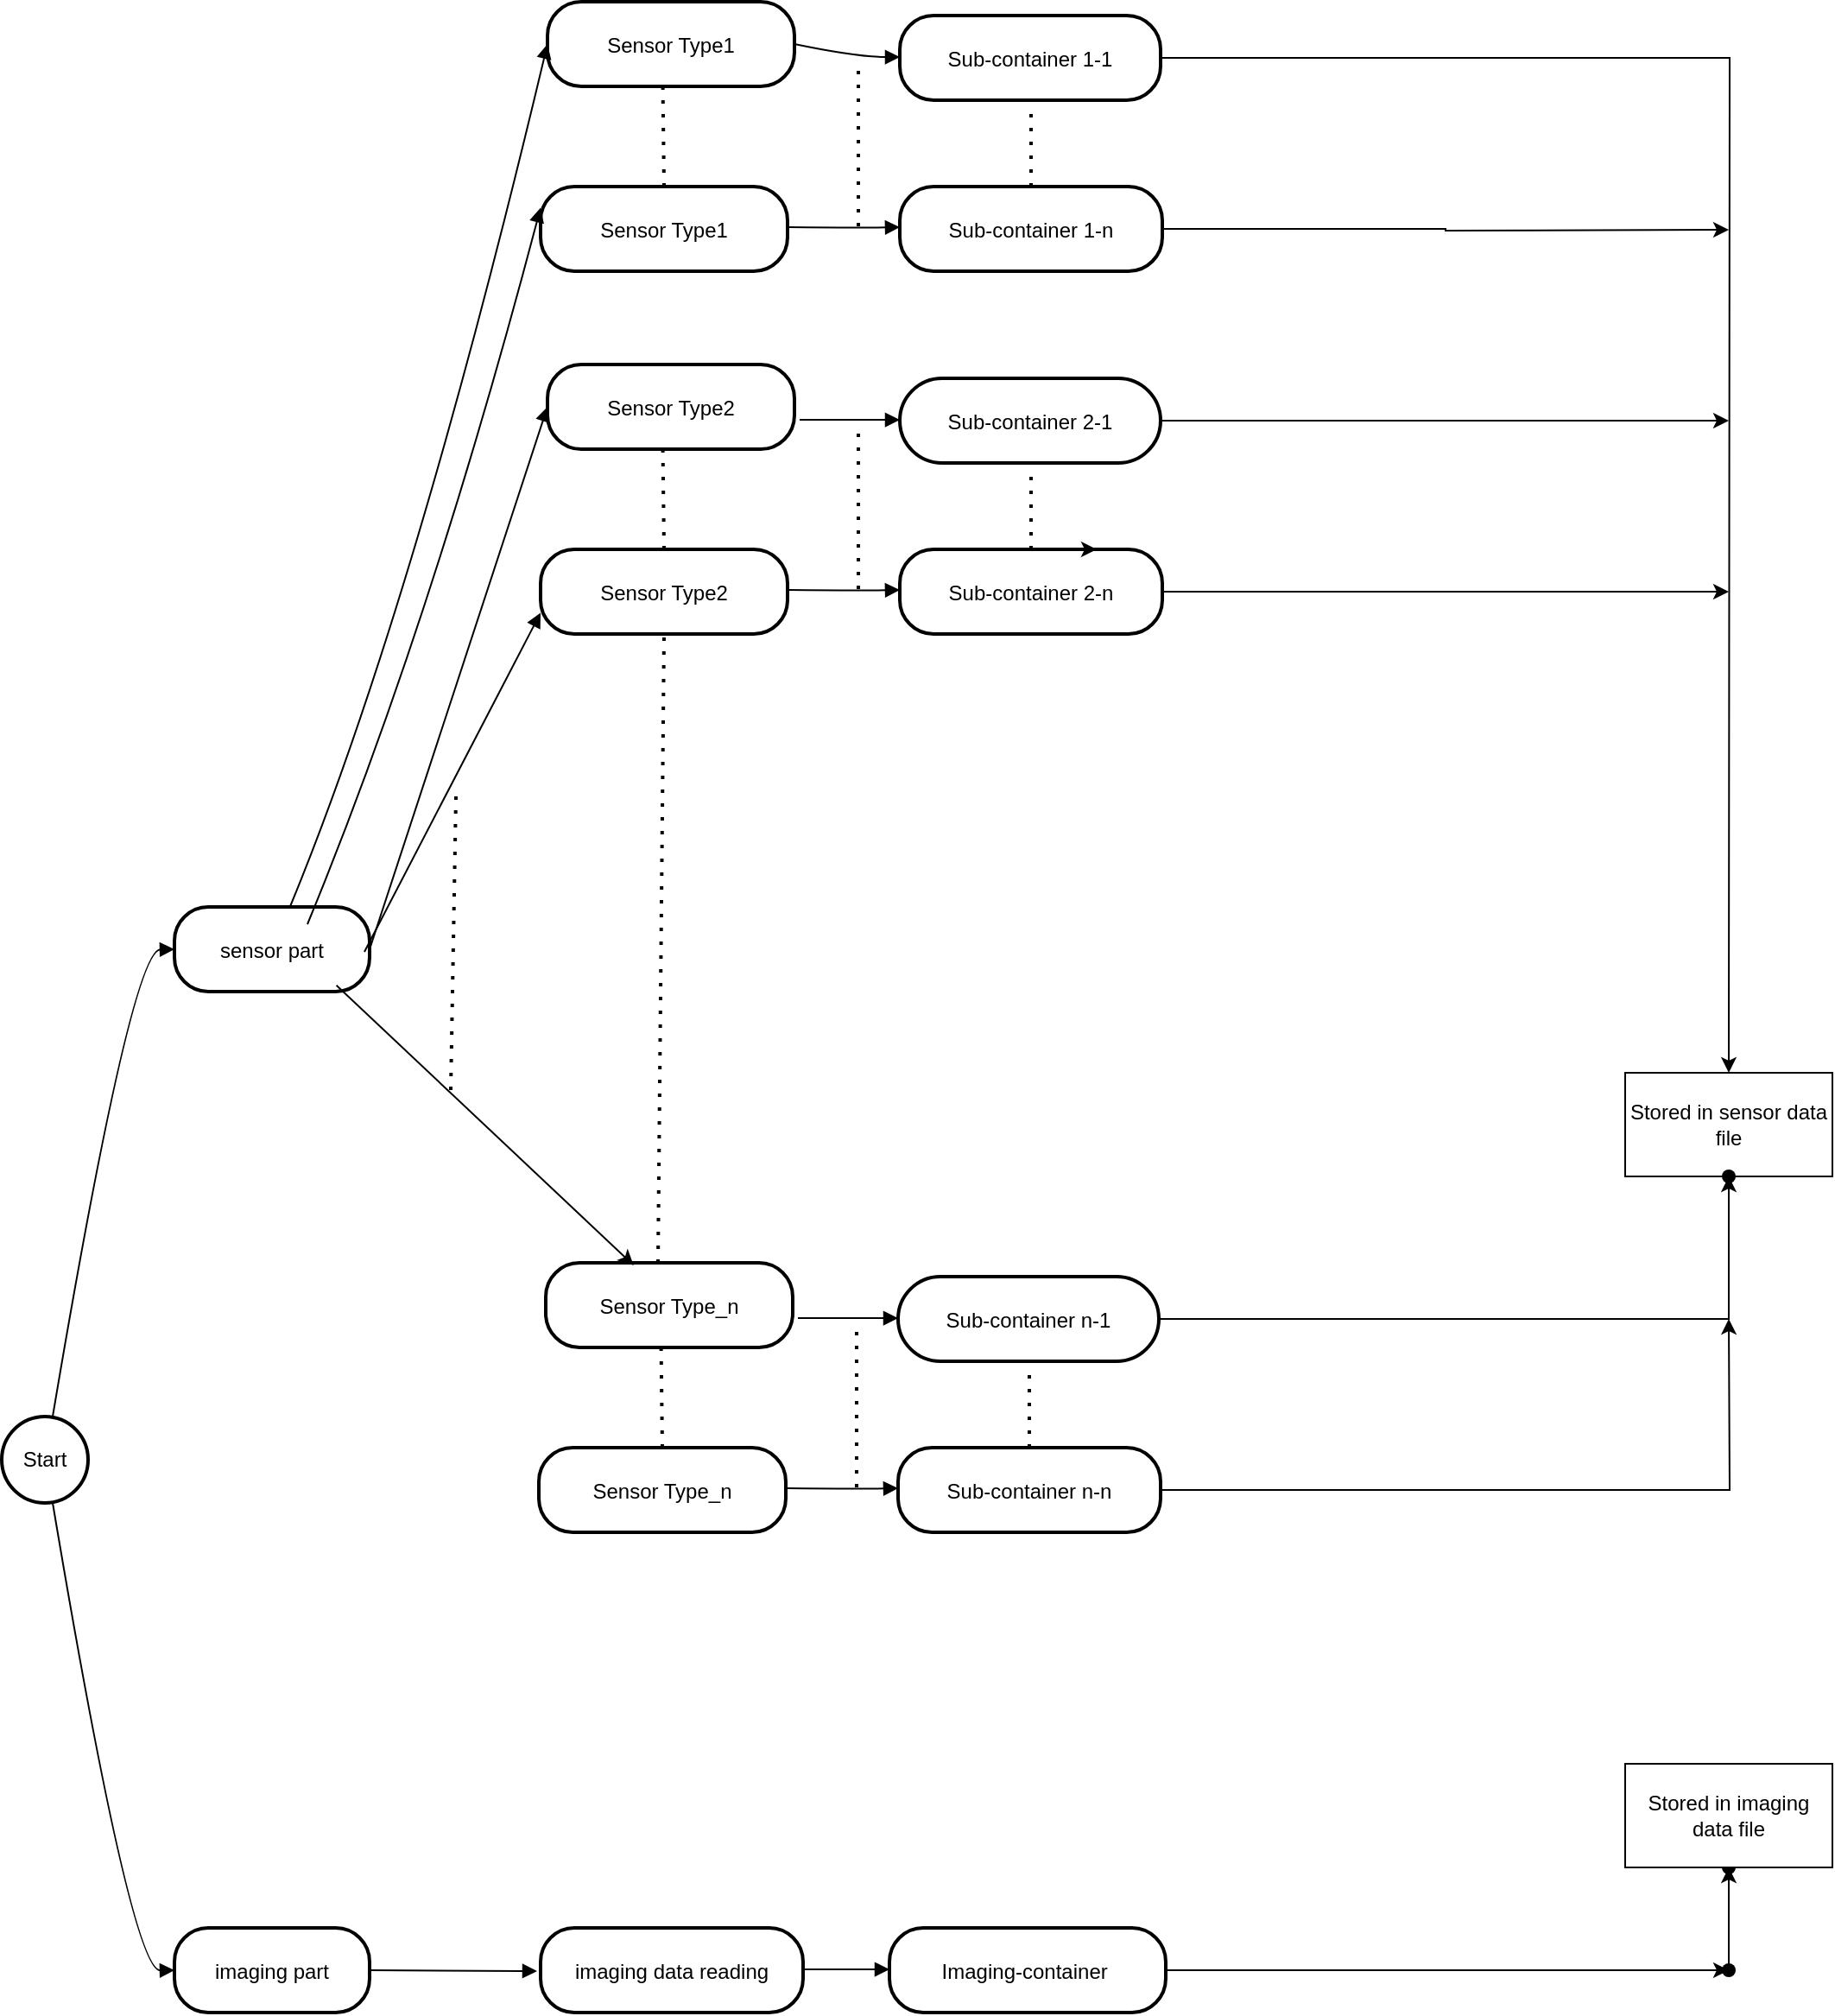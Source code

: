 <mxfile version="24.8.6">
  <diagram name="Page-1" id="jNC0EvJqq7e_pk2b44lq">
    <mxGraphModel grid="1" page="1" gridSize="10" guides="1" tooltips="1" connect="1" arrows="1" fold="1" pageScale="1" pageWidth="850" pageHeight="1100" math="0" shadow="0">
      <root>
        <mxCell id="0" />
        <mxCell id="1" parent="0" />
        <mxCell id="2" value="Start" style="ellipse;aspect=fixed;strokeWidth=2;whiteSpace=wrap;" vertex="1" parent="1">
          <mxGeometry x="40" y="-121" width="50" height="50" as="geometry" />
        </mxCell>
        <mxCell id="3" value="sensor part" style="rounded=1;arcSize=40;strokeWidth=2" vertex="1" parent="1">
          <mxGeometry x="140" y="-416" width="113" height="49" as="geometry" />
        </mxCell>
        <mxCell id="4" value="Sensor Type1" style="rounded=1;arcSize=40;strokeWidth=2" vertex="1" parent="1">
          <mxGeometry x="356" y="-940" width="143" height="49" as="geometry" />
        </mxCell>
        <mxCell id="6" value="Sub-container 1-1" style="rounded=1;arcSize=40;strokeWidth=2" vertex="1" parent="1">
          <mxGeometry x="560" y="-932" width="151" height="49" as="geometry" />
        </mxCell>
        <mxCell id="k0Hxsxa0OaygLSONsgg9-133" value="" style="edgeStyle=orthogonalEdgeStyle;rounded=0;orthogonalLoop=1;jettySize=auto;html=1;" edge="1" parent="1" source="7">
          <mxGeometry relative="1" as="geometry">
            <mxPoint x="1040" y="-808" as="targetPoint" />
          </mxGeometry>
        </mxCell>
        <mxCell id="7" value="Sub-container 1-n" style="rounded=1;arcSize=40;strokeWidth=2" vertex="1" parent="1">
          <mxGeometry x="560" y="-833" width="152" height="49" as="geometry" />
        </mxCell>
        <mxCell id="17" value="imaging part" style="rounded=1;arcSize=40;strokeWidth=2" vertex="1" parent="1">
          <mxGeometry x="140" y="175" width="113" height="49" as="geometry" />
        </mxCell>
        <mxCell id="20" value="imaging data reading" style="rounded=1;arcSize=40;strokeWidth=2" vertex="1" parent="1">
          <mxGeometry x="352" y="175" width="152" height="49" as="geometry" />
        </mxCell>
        <mxCell id="k0Hxsxa0OaygLSONsgg9-145" value="" style="edgeStyle=orthogonalEdgeStyle;rounded=0;orthogonalLoop=1;jettySize=auto;html=1;" edge="1" parent="1" source="23" target="k0Hxsxa0OaygLSONsgg9-144">
          <mxGeometry relative="1" as="geometry" />
        </mxCell>
        <mxCell id="23" value="Imaging-container " style="rounded=1;arcSize=40;strokeWidth=2" vertex="1" parent="1">
          <mxGeometry x="554" y="175" width="160" height="49" as="geometry" />
        </mxCell>
        <mxCell id="24" value="" style="curved=1;startArrow=none;endArrow=block;exitX=0.59;exitY=0;entryX=0;entryY=0.5;" edge="1" parent="1" source="2" target="3">
          <mxGeometry relative="1" as="geometry">
            <Array as="points">
              <mxPoint x="115" y="-391" />
            </Array>
          </mxGeometry>
        </mxCell>
        <mxCell id="25" value="" style="curved=1;startArrow=none;endArrow=block;exitX=0.59;exitY=0.01;entryX=0;entryY=0.5;" edge="1" parent="1" source="3" target="4">
          <mxGeometry relative="1" as="geometry">
            <Array as="points">
              <mxPoint x="278" y="-588" />
            </Array>
          </mxGeometry>
        </mxCell>
        <mxCell id="26" value="" style="curved=1;startArrow=none;endArrow=block;exitX=1;exitY=0.5;entryX=0;entryY=0.5;entryDx=0;entryDy=0;" edge="1" parent="1" source="3" target="k0Hxsxa0OaygLSONsgg9-62">
          <mxGeometry relative="1" as="geometry">
            <Array as="points" />
            <mxPoint x="303" y="-391.5" as="targetPoint" />
          </mxGeometry>
        </mxCell>
        <mxCell id="27" value="" style="curved=1;startArrow=none;endArrow=block;exitX=1;exitY=0.5;entryX=0;entryY=0.49;exitDx=0;exitDy=0;" edge="1" parent="1" source="4" target="6">
          <mxGeometry relative="1" as="geometry">
            <Array as="points">
              <mxPoint x="535" y="-908" />
            </Array>
          </mxGeometry>
        </mxCell>
        <mxCell id="28" value="" style="curved=1;startArrow=none;endArrow=block;entryX=0;entryY=0.48;" edge="1" parent="1" target="7">
          <mxGeometry relative="1" as="geometry">
            <Array as="points">
              <mxPoint x="535" y="-809" />
            </Array>
            <mxPoint x="456" y="-810" as="sourcePoint" />
          </mxGeometry>
        </mxCell>
        <mxCell id="38" value="" style="curved=1;startArrow=none;endArrow=block;exitX=0.59;exitY=1;entryX=0;entryY=0.5;" edge="1" parent="1" source="2" target="17">
          <mxGeometry relative="1" as="geometry">
            <Array as="points">
              <mxPoint x="115" y="200" />
            </Array>
          </mxGeometry>
        </mxCell>
        <mxCell id="39" value="" style="curved=1;startArrow=none;endArrow=block;exitX=1;exitY=0.5;" edge="1" parent="1" source="17">
          <mxGeometry relative="1" as="geometry">
            <Array as="points" />
            <mxPoint x="350" y="200" as="targetPoint" />
          </mxGeometry>
        </mxCell>
        <mxCell id="44" value="" style="curved=1;startArrow=none;endArrow=block;exitX=1;exitY=0.49;entryX=0;entryY=0.49;" edge="1" parent="1" source="20" target="23">
          <mxGeometry relative="1" as="geometry">
            <Array as="points" />
          </mxGeometry>
        </mxCell>
        <mxCell id="k0Hxsxa0OaygLSONsgg9-44" value="" style="endArrow=none;dashed=1;html=1;dashPattern=1 3;strokeWidth=2;rounded=0;exitX=0.5;exitY=0;exitDx=0;exitDy=0;" edge="1" parent="1" source="7">
          <mxGeometry width="50" height="50" relative="1" as="geometry">
            <mxPoint x="610.5" y="-860" as="sourcePoint" />
            <mxPoint x="636" y="-880" as="targetPoint" />
          </mxGeometry>
        </mxCell>
        <mxCell id="k0Hxsxa0OaygLSONsgg9-45" value="Sensor Type1" style="rounded=1;arcSize=40;strokeWidth=2" vertex="1" parent="1">
          <mxGeometry x="352" y="-833" width="143" height="49" as="geometry" />
        </mxCell>
        <mxCell id="k0Hxsxa0OaygLSONsgg9-48" value="" style="curved=1;startArrow=none;endArrow=block;exitX=0.59;exitY=0.01;entryX=0;entryY=0.25;entryDx=0;entryDy=0;" edge="1" parent="1" target="k0Hxsxa0OaygLSONsgg9-45">
          <mxGeometry relative="1" as="geometry">
            <Array as="points">
              <mxPoint x="288" y="-578" />
            </Array>
            <mxPoint x="217" y="-406" as="sourcePoint" />
            <mxPoint x="332" y="-430" as="targetPoint" />
          </mxGeometry>
        </mxCell>
        <mxCell id="k0Hxsxa0OaygLSONsgg9-49" value="" style="endArrow=none;dashed=1;html=1;dashPattern=1 3;strokeWidth=2;rounded=0;exitX=0.5;exitY=0;exitDx=0;exitDy=0;" edge="1" parent="1" source="k0Hxsxa0OaygLSONsgg9-45">
          <mxGeometry width="50" height="50" relative="1" as="geometry">
            <mxPoint x="422.79" y="-844" as="sourcePoint" />
            <mxPoint x="422.79" y="-891" as="targetPoint" />
          </mxGeometry>
        </mxCell>
        <mxCell id="k0Hxsxa0OaygLSONsgg9-52" value="" style="endArrow=none;dashed=1;html=1;dashPattern=1 3;strokeWidth=2;rounded=0;" edge="1" parent="1">
          <mxGeometry width="50" height="50" relative="1" as="geometry">
            <mxPoint x="536" y="-810" as="sourcePoint" />
            <mxPoint x="536" y="-900" as="targetPoint" />
          </mxGeometry>
        </mxCell>
        <mxCell id="k0Hxsxa0OaygLSONsgg9-62" value="Sensor Type2" style="rounded=1;arcSize=40;strokeWidth=2" vertex="1" parent="1">
          <mxGeometry x="356" y="-730" width="143" height="49" as="geometry" />
        </mxCell>
        <mxCell id="k0Hxsxa0OaygLSONsgg9-136" value="" style="edgeStyle=orthogonalEdgeStyle;rounded=0;orthogonalLoop=1;jettySize=auto;html=1;" edge="1" parent="1" source="k0Hxsxa0OaygLSONsgg9-63">
          <mxGeometry relative="1" as="geometry">
            <mxPoint x="1040" y="-697.5" as="targetPoint" />
          </mxGeometry>
        </mxCell>
        <mxCell id="k0Hxsxa0OaygLSONsgg9-63" value="Sub-container 2-1" style="rounded=1;arcSize=50;strokeWidth=2" vertex="1" parent="1">
          <mxGeometry x="560" y="-722" width="151" height="49" as="geometry" />
        </mxCell>
        <mxCell id="k0Hxsxa0OaygLSONsgg9-138" value="" style="edgeStyle=orthogonalEdgeStyle;rounded=0;orthogonalLoop=1;jettySize=auto;html=1;" edge="1" parent="1" source="k0Hxsxa0OaygLSONsgg9-64">
          <mxGeometry relative="1" as="geometry">
            <mxPoint x="1040" y="-598.5" as="targetPoint" />
          </mxGeometry>
        </mxCell>
        <mxCell id="k0Hxsxa0OaygLSONsgg9-64" value="Sub-container 2-n" style="rounded=1;arcSize=40;strokeWidth=2" vertex="1" parent="1">
          <mxGeometry x="560" y="-623" width="152" height="49" as="geometry" />
        </mxCell>
        <mxCell id="k0Hxsxa0OaygLSONsgg9-65" value="" style="curved=1;startArrow=none;endArrow=block;entryX=0;entryY=0.49;" edge="1" parent="1" target="k0Hxsxa0OaygLSONsgg9-63">
          <mxGeometry relative="1" as="geometry">
            <Array as="points" />
            <mxPoint x="502" y="-698" as="sourcePoint" />
          </mxGeometry>
        </mxCell>
        <mxCell id="k0Hxsxa0OaygLSONsgg9-66" value="" style="curved=1;startArrow=none;endArrow=block;entryX=0;entryY=0.48;" edge="1" parent="1" target="k0Hxsxa0OaygLSONsgg9-64">
          <mxGeometry relative="1" as="geometry">
            <Array as="points">
              <mxPoint x="535" y="-599" />
            </Array>
            <mxPoint x="456" y="-600" as="sourcePoint" />
          </mxGeometry>
        </mxCell>
        <mxCell id="k0Hxsxa0OaygLSONsgg9-67" value="" style="endArrow=none;dashed=1;html=1;dashPattern=1 3;strokeWidth=2;rounded=0;exitX=0.5;exitY=0;exitDx=0;exitDy=0;" edge="1" parent="1" source="k0Hxsxa0OaygLSONsgg9-64">
          <mxGeometry width="50" height="50" relative="1" as="geometry">
            <mxPoint x="610.5" y="-650" as="sourcePoint" />
            <mxPoint x="636" y="-670" as="targetPoint" />
          </mxGeometry>
        </mxCell>
        <mxCell id="k0Hxsxa0OaygLSONsgg9-68" value="Sensor Type2" style="rounded=1;arcSize=40;strokeWidth=2" vertex="1" parent="1">
          <mxGeometry x="352" y="-623" width="143" height="49" as="geometry" />
        </mxCell>
        <mxCell id="k0Hxsxa0OaygLSONsgg9-69" value="" style="endArrow=none;dashed=1;html=1;dashPattern=1 3;strokeWidth=2;rounded=0;exitX=0.5;exitY=0;exitDx=0;exitDy=0;" edge="1" parent="1" source="k0Hxsxa0OaygLSONsgg9-68">
          <mxGeometry width="50" height="50" relative="1" as="geometry">
            <mxPoint x="422.79" y="-634" as="sourcePoint" />
            <mxPoint x="422.79" y="-681" as="targetPoint" />
          </mxGeometry>
        </mxCell>
        <mxCell id="k0Hxsxa0OaygLSONsgg9-70" value="" style="endArrow=none;dashed=1;html=1;dashPattern=1 3;strokeWidth=2;rounded=0;" edge="1" parent="1">
          <mxGeometry width="50" height="50" relative="1" as="geometry">
            <mxPoint x="536" y="-600" as="sourcePoint" />
            <mxPoint x="536" y="-690" as="targetPoint" />
          </mxGeometry>
        </mxCell>
        <mxCell id="k0Hxsxa0OaygLSONsgg9-71" value="" style="curved=1;startArrow=none;endArrow=block;entryX=0;entryY=0.75;entryDx=0;entryDy=0;" edge="1" parent="1" target="k0Hxsxa0OaygLSONsgg9-68">
          <mxGeometry relative="1" as="geometry">
            <Array as="points" />
            <mxPoint x="250" y="-390" as="sourcePoint" />
            <mxPoint x="460" y="-515" as="targetPoint" />
          </mxGeometry>
        </mxCell>
        <mxCell id="k0Hxsxa0OaygLSONsgg9-73" value="" style="endArrow=none;dashed=1;html=1;dashPattern=1 3;strokeWidth=2;rounded=0;entryX=0.5;entryY=1;entryDx=0;entryDy=0;" edge="1" parent="1" target="k0Hxsxa0OaygLSONsgg9-68">
          <mxGeometry width="50" height="50" relative="1" as="geometry">
            <mxPoint x="420" y="-210" as="sourcePoint" />
            <mxPoint x="430" y="-560" as="targetPoint" />
          </mxGeometry>
        </mxCell>
        <mxCell id="k0Hxsxa0OaygLSONsgg9-74" value="Sensor Type_n" style="rounded=1;arcSize=40;strokeWidth=2" vertex="1" parent="1">
          <mxGeometry x="355" y="-210" width="143" height="49" as="geometry" />
        </mxCell>
        <mxCell id="k0Hxsxa0OaygLSONsgg9-141" value="" style="edgeStyle=orthogonalEdgeStyle;rounded=0;orthogonalLoop=1;jettySize=auto;html=1;" edge="1" parent="1" source="k0Hxsxa0OaygLSONsgg9-75" target="k0Hxsxa0OaygLSONsgg9-140">
          <mxGeometry relative="1" as="geometry" />
        </mxCell>
        <mxCell id="k0Hxsxa0OaygLSONsgg9-75" value="Sub-container n-1" style="rounded=1;arcSize=50;strokeWidth=2" vertex="1" parent="1">
          <mxGeometry x="559" y="-202" width="151" height="49" as="geometry" />
        </mxCell>
        <mxCell id="k0Hxsxa0OaygLSONsgg9-143" value="" style="edgeStyle=orthogonalEdgeStyle;rounded=0;orthogonalLoop=1;jettySize=auto;html=1;" edge="1" parent="1" source="k0Hxsxa0OaygLSONsgg9-76">
          <mxGeometry relative="1" as="geometry">
            <mxPoint x="1040" y="-177.5" as="targetPoint" />
          </mxGeometry>
        </mxCell>
        <mxCell id="k0Hxsxa0OaygLSONsgg9-76" value="Sub-container n-n" style="rounded=1;arcSize=40;strokeWidth=2" vertex="1" parent="1">
          <mxGeometry x="559" y="-103" width="152" height="49" as="geometry" />
        </mxCell>
        <mxCell id="k0Hxsxa0OaygLSONsgg9-77" value="" style="curved=1;startArrow=none;endArrow=block;entryX=0;entryY=0.49;" edge="1" parent="1" target="k0Hxsxa0OaygLSONsgg9-75">
          <mxGeometry relative="1" as="geometry">
            <Array as="points" />
            <mxPoint x="501" y="-178" as="sourcePoint" />
          </mxGeometry>
        </mxCell>
        <mxCell id="k0Hxsxa0OaygLSONsgg9-78" value="" style="curved=1;startArrow=none;endArrow=block;entryX=0;entryY=0.48;" edge="1" parent="1" target="k0Hxsxa0OaygLSONsgg9-76">
          <mxGeometry relative="1" as="geometry">
            <Array as="points">
              <mxPoint x="534" y="-79" />
            </Array>
            <mxPoint x="455" y="-80" as="sourcePoint" />
          </mxGeometry>
        </mxCell>
        <mxCell id="k0Hxsxa0OaygLSONsgg9-79" value="" style="endArrow=none;dashed=1;html=1;dashPattern=1 3;strokeWidth=2;rounded=0;exitX=0.5;exitY=0;exitDx=0;exitDy=0;" edge="1" parent="1" source="k0Hxsxa0OaygLSONsgg9-76">
          <mxGeometry width="50" height="50" relative="1" as="geometry">
            <mxPoint x="609.5" y="-130" as="sourcePoint" />
            <mxPoint x="635" y="-150" as="targetPoint" />
          </mxGeometry>
        </mxCell>
        <mxCell id="k0Hxsxa0OaygLSONsgg9-80" value="Sensor Type_n" style="rounded=1;arcSize=40;strokeWidth=2" vertex="1" parent="1">
          <mxGeometry x="351" y="-103" width="143" height="49" as="geometry" />
        </mxCell>
        <mxCell id="k0Hxsxa0OaygLSONsgg9-81" value="" style="endArrow=none;dashed=1;html=1;dashPattern=1 3;strokeWidth=2;rounded=0;exitX=0.5;exitY=0;exitDx=0;exitDy=0;" edge="1" parent="1" source="k0Hxsxa0OaygLSONsgg9-80">
          <mxGeometry width="50" height="50" relative="1" as="geometry">
            <mxPoint x="421.79" y="-114" as="sourcePoint" />
            <mxPoint x="421.79" y="-161" as="targetPoint" />
          </mxGeometry>
        </mxCell>
        <mxCell id="k0Hxsxa0OaygLSONsgg9-82" value="" style="endArrow=none;dashed=1;html=1;dashPattern=1 3;strokeWidth=2;rounded=0;" edge="1" parent="1">
          <mxGeometry width="50" height="50" relative="1" as="geometry">
            <mxPoint x="535" y="-80" as="sourcePoint" />
            <mxPoint x="535" y="-170" as="targetPoint" />
          </mxGeometry>
        </mxCell>
        <mxCell id="k0Hxsxa0OaygLSONsgg9-83" value="" style="endArrow=none;dashed=1;html=1;dashPattern=1 3;strokeWidth=2;rounded=0;entryX=0.5;entryY=1;entryDx=0;entryDy=0;" edge="1" parent="1">
          <mxGeometry width="50" height="50" relative="1" as="geometry">
            <mxPoint x="300" y="-310" as="sourcePoint" />
            <mxPoint x="303" y="-480" as="targetPoint" />
          </mxGeometry>
        </mxCell>
        <mxCell id="k0Hxsxa0OaygLSONsgg9-86" value="" style="endArrow=classic;html=1;rounded=0;exitX=0.83;exitY=0.926;exitDx=0;exitDy=0;exitPerimeter=0;entryX=0.356;entryY=0.03;entryDx=0;entryDy=0;entryPerimeter=0;" edge="1" parent="1" source="3" target="k0Hxsxa0OaygLSONsgg9-74">
          <mxGeometry width="50" height="50" relative="1" as="geometry">
            <mxPoint x="234" y="-300" as="sourcePoint" />
            <mxPoint x="284" y="-350" as="targetPoint" />
          </mxGeometry>
        </mxCell>
        <mxCell id="k0Hxsxa0OaygLSONsgg9-134" value="" style="edgeStyle=orthogonalEdgeStyle;rounded=0;orthogonalLoop=1;jettySize=auto;html=1;" edge="1" parent="1" source="6">
          <mxGeometry relative="1" as="geometry">
            <mxPoint x="711" y="-907" as="sourcePoint" />
            <mxPoint x="1040" y="-320" as="targetPoint" />
          </mxGeometry>
        </mxCell>
        <mxCell id="k0Hxsxa0OaygLSONsgg9-139" value="Stored in sensor data file" style="rounded=0;whiteSpace=wrap;html=1;" vertex="1" parent="1">
          <mxGeometry x="980" y="-320" width="120" height="60" as="geometry" />
        </mxCell>
        <mxCell id="k0Hxsxa0OaygLSONsgg9-140" value="" style="shape=waypoint;sketch=0;size=6;pointerEvents=1;points=[];fillColor=default;resizable=0;rotatable=0;perimeter=centerPerimeter;snapToPoint=1;rounded=1;arcSize=50;strokeWidth=2;" vertex="1" parent="1">
          <mxGeometry x="1030" y="-270" width="20" height="20" as="geometry" />
        </mxCell>
        <mxCell id="k0Hxsxa0OaygLSONsgg9-147" value="" style="edgeStyle=orthogonalEdgeStyle;rounded=0;orthogonalLoop=1;jettySize=auto;html=1;" edge="1" parent="1" source="k0Hxsxa0OaygLSONsgg9-144" target="k0Hxsxa0OaygLSONsgg9-146">
          <mxGeometry relative="1" as="geometry" />
        </mxCell>
        <mxCell id="k0Hxsxa0OaygLSONsgg9-144" value="" style="shape=waypoint;sketch=0;size=6;pointerEvents=1;points=[];fillColor=default;resizable=0;rotatable=0;perimeter=centerPerimeter;snapToPoint=1;rounded=1;arcSize=40;strokeWidth=2;" vertex="1" parent="1">
          <mxGeometry x="1030" y="189.5" width="20" height="20" as="geometry" />
        </mxCell>
        <mxCell id="k0Hxsxa0OaygLSONsgg9-146" value="" style="shape=waypoint;sketch=0;size=6;pointerEvents=1;points=[];fillColor=default;resizable=0;rotatable=0;perimeter=centerPerimeter;snapToPoint=1;rounded=1;arcSize=40;strokeWidth=2;" vertex="1" parent="1">
          <mxGeometry x="1030" y="130" width="20" height="20" as="geometry" />
        </mxCell>
        <mxCell id="k0Hxsxa0OaygLSONsgg9-148" value="Stored in imaging data file" style="rounded=0;whiteSpace=wrap;html=1;" vertex="1" parent="1">
          <mxGeometry x="980" y="80" width="120" height="60" as="geometry" />
        </mxCell>
        <mxCell id="k0Hxsxa0OaygLSONsgg9-149" style="edgeStyle=orthogonalEdgeStyle;rounded=0;orthogonalLoop=1;jettySize=auto;html=1;exitX=0.5;exitY=0;exitDx=0;exitDy=0;entryX=0.75;entryY=0;entryDx=0;entryDy=0;" edge="1" parent="1" source="k0Hxsxa0OaygLSONsgg9-64" target="k0Hxsxa0OaygLSONsgg9-64">
          <mxGeometry relative="1" as="geometry" />
        </mxCell>
      </root>
    </mxGraphModel>
  </diagram>
</mxfile>
